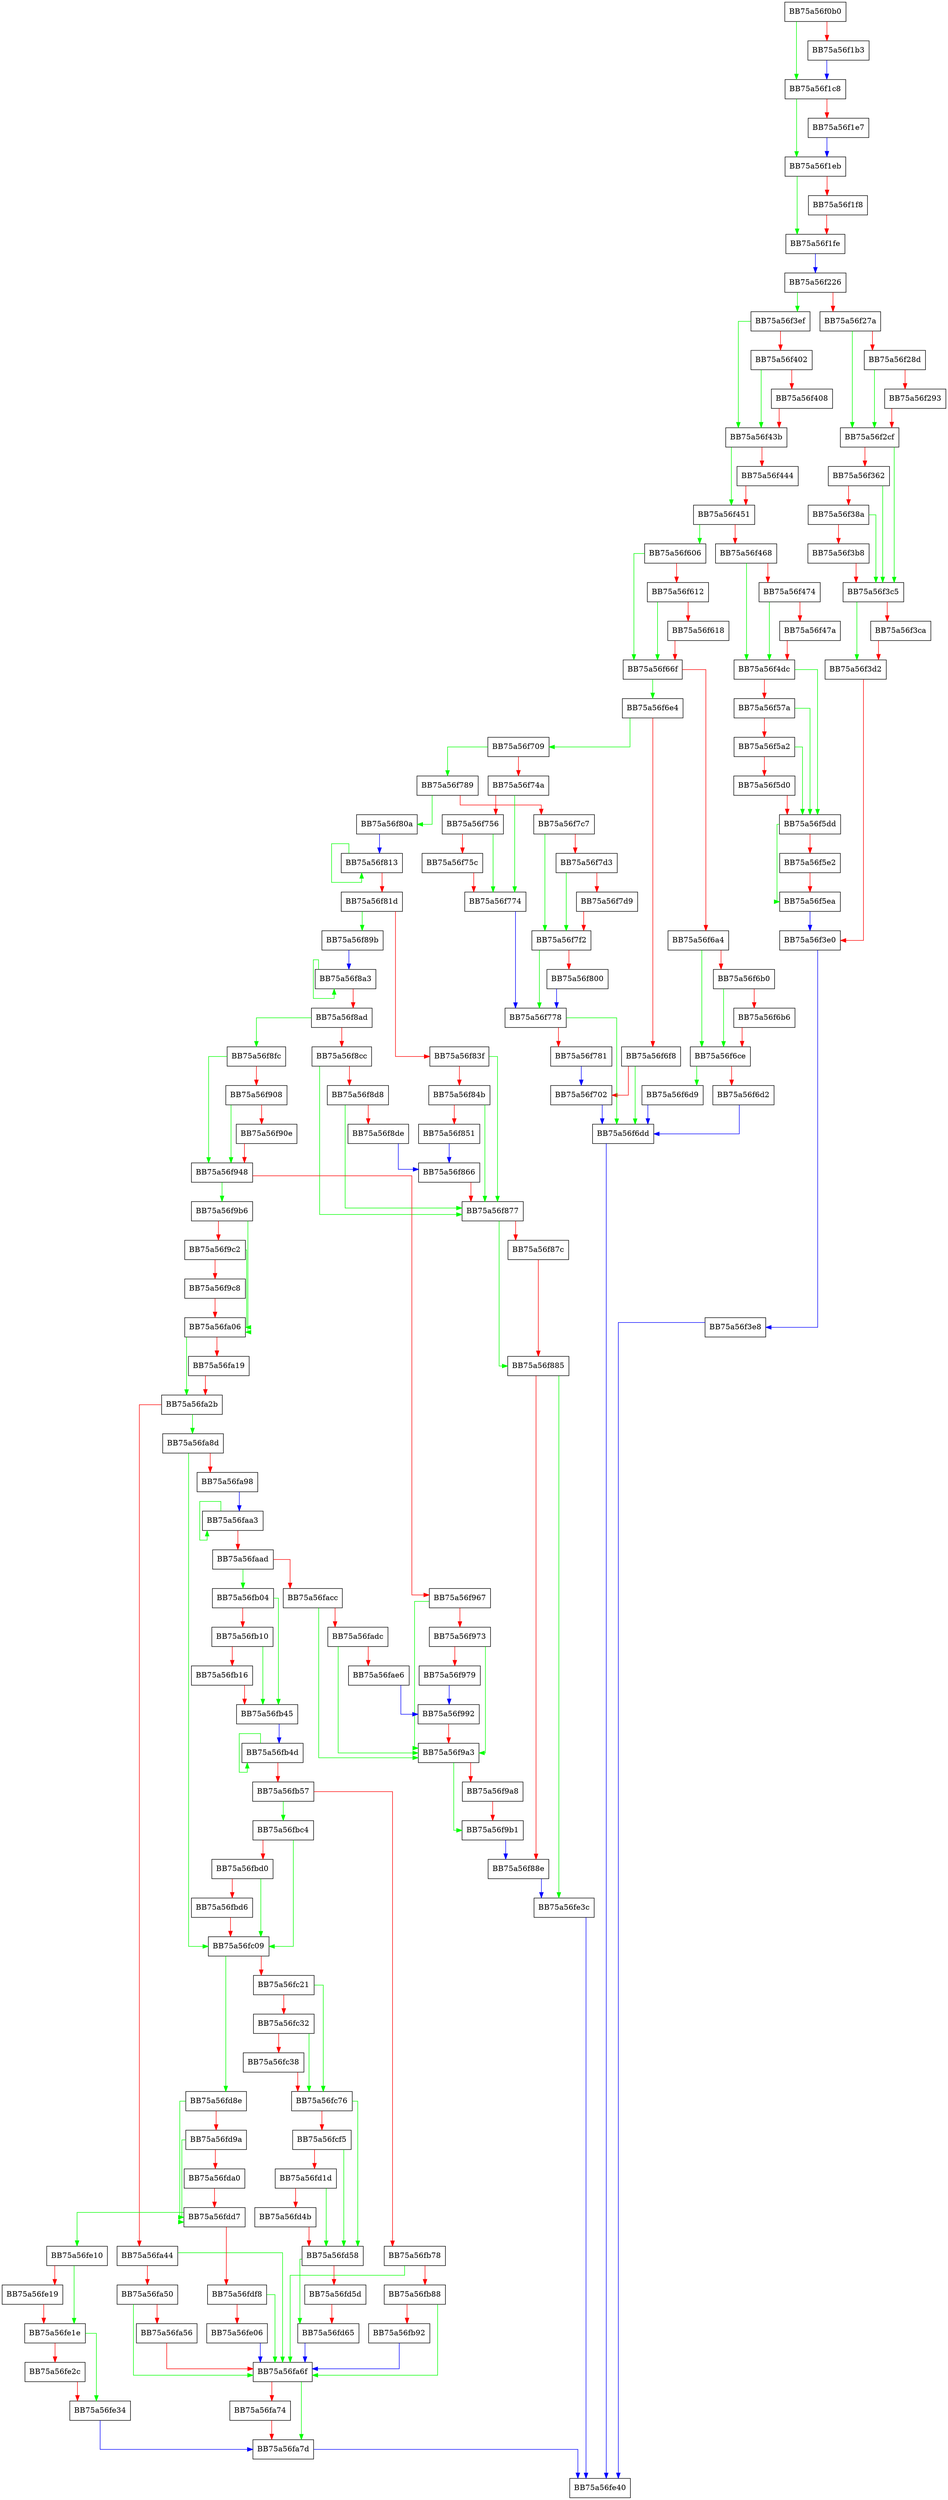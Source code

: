 digraph DoInstall {
  node [shape="box"];
  graph [splines=ortho];
  BB75a56f0b0 -> BB75a56f1c8 [color="green"];
  BB75a56f0b0 -> BB75a56f1b3 [color="red"];
  BB75a56f1b3 -> BB75a56f1c8 [color="blue"];
  BB75a56f1c8 -> BB75a56f1eb [color="green"];
  BB75a56f1c8 -> BB75a56f1e7 [color="red"];
  BB75a56f1e7 -> BB75a56f1eb [color="blue"];
  BB75a56f1eb -> BB75a56f1fe [color="green"];
  BB75a56f1eb -> BB75a56f1f8 [color="red"];
  BB75a56f1f8 -> BB75a56f1fe [color="red"];
  BB75a56f1fe -> BB75a56f226 [color="blue"];
  BB75a56f226 -> BB75a56f3ef [color="green"];
  BB75a56f226 -> BB75a56f27a [color="red"];
  BB75a56f27a -> BB75a56f2cf [color="green"];
  BB75a56f27a -> BB75a56f28d [color="red"];
  BB75a56f28d -> BB75a56f2cf [color="green"];
  BB75a56f28d -> BB75a56f293 [color="red"];
  BB75a56f293 -> BB75a56f2cf [color="red"];
  BB75a56f2cf -> BB75a56f3c5 [color="green"];
  BB75a56f2cf -> BB75a56f362 [color="red"];
  BB75a56f362 -> BB75a56f3c5 [color="green"];
  BB75a56f362 -> BB75a56f38a [color="red"];
  BB75a56f38a -> BB75a56f3c5 [color="green"];
  BB75a56f38a -> BB75a56f3b8 [color="red"];
  BB75a56f3b8 -> BB75a56f3c5 [color="red"];
  BB75a56f3c5 -> BB75a56f3d2 [color="green"];
  BB75a56f3c5 -> BB75a56f3ca [color="red"];
  BB75a56f3ca -> BB75a56f3d2 [color="red"];
  BB75a56f3d2 -> BB75a56f3e0 [color="red"];
  BB75a56f3e0 -> BB75a56f3e8 [color="blue"];
  BB75a56f3e8 -> BB75a56fe40 [color="blue"];
  BB75a56f3ef -> BB75a56f43b [color="green"];
  BB75a56f3ef -> BB75a56f402 [color="red"];
  BB75a56f402 -> BB75a56f43b [color="green"];
  BB75a56f402 -> BB75a56f408 [color="red"];
  BB75a56f408 -> BB75a56f43b [color="red"];
  BB75a56f43b -> BB75a56f451 [color="green"];
  BB75a56f43b -> BB75a56f444 [color="red"];
  BB75a56f444 -> BB75a56f451 [color="red"];
  BB75a56f451 -> BB75a56f606 [color="green"];
  BB75a56f451 -> BB75a56f468 [color="red"];
  BB75a56f468 -> BB75a56f4dc [color="green"];
  BB75a56f468 -> BB75a56f474 [color="red"];
  BB75a56f474 -> BB75a56f4dc [color="green"];
  BB75a56f474 -> BB75a56f47a [color="red"];
  BB75a56f47a -> BB75a56f4dc [color="red"];
  BB75a56f4dc -> BB75a56f5dd [color="green"];
  BB75a56f4dc -> BB75a56f57a [color="red"];
  BB75a56f57a -> BB75a56f5dd [color="green"];
  BB75a56f57a -> BB75a56f5a2 [color="red"];
  BB75a56f5a2 -> BB75a56f5dd [color="green"];
  BB75a56f5a2 -> BB75a56f5d0 [color="red"];
  BB75a56f5d0 -> BB75a56f5dd [color="red"];
  BB75a56f5dd -> BB75a56f5ea [color="green"];
  BB75a56f5dd -> BB75a56f5e2 [color="red"];
  BB75a56f5e2 -> BB75a56f5ea [color="red"];
  BB75a56f5ea -> BB75a56f3e0 [color="blue"];
  BB75a56f606 -> BB75a56f66f [color="green"];
  BB75a56f606 -> BB75a56f612 [color="red"];
  BB75a56f612 -> BB75a56f66f [color="green"];
  BB75a56f612 -> BB75a56f618 [color="red"];
  BB75a56f618 -> BB75a56f66f [color="red"];
  BB75a56f66f -> BB75a56f6e4 [color="green"];
  BB75a56f66f -> BB75a56f6a4 [color="red"];
  BB75a56f6a4 -> BB75a56f6ce [color="green"];
  BB75a56f6a4 -> BB75a56f6b0 [color="red"];
  BB75a56f6b0 -> BB75a56f6ce [color="green"];
  BB75a56f6b0 -> BB75a56f6b6 [color="red"];
  BB75a56f6b6 -> BB75a56f6ce [color="red"];
  BB75a56f6ce -> BB75a56f6d9 [color="green"];
  BB75a56f6ce -> BB75a56f6d2 [color="red"];
  BB75a56f6d2 -> BB75a56f6dd [color="blue"];
  BB75a56f6d9 -> BB75a56f6dd [color="blue"];
  BB75a56f6dd -> BB75a56fe40 [color="blue"];
  BB75a56f6e4 -> BB75a56f709 [color="green"];
  BB75a56f6e4 -> BB75a56f6f8 [color="red"];
  BB75a56f6f8 -> BB75a56f6dd [color="green"];
  BB75a56f6f8 -> BB75a56f702 [color="red"];
  BB75a56f702 -> BB75a56f6dd [color="blue"];
  BB75a56f709 -> BB75a56f789 [color="green"];
  BB75a56f709 -> BB75a56f74a [color="red"];
  BB75a56f74a -> BB75a56f774 [color="green"];
  BB75a56f74a -> BB75a56f756 [color="red"];
  BB75a56f756 -> BB75a56f774 [color="green"];
  BB75a56f756 -> BB75a56f75c [color="red"];
  BB75a56f75c -> BB75a56f774 [color="red"];
  BB75a56f774 -> BB75a56f778 [color="blue"];
  BB75a56f778 -> BB75a56f6dd [color="green"];
  BB75a56f778 -> BB75a56f781 [color="red"];
  BB75a56f781 -> BB75a56f702 [color="blue"];
  BB75a56f789 -> BB75a56f80a [color="green"];
  BB75a56f789 -> BB75a56f7c7 [color="red"];
  BB75a56f7c7 -> BB75a56f7f2 [color="green"];
  BB75a56f7c7 -> BB75a56f7d3 [color="red"];
  BB75a56f7d3 -> BB75a56f7f2 [color="green"];
  BB75a56f7d3 -> BB75a56f7d9 [color="red"];
  BB75a56f7d9 -> BB75a56f7f2 [color="red"];
  BB75a56f7f2 -> BB75a56f778 [color="green"];
  BB75a56f7f2 -> BB75a56f800 [color="red"];
  BB75a56f800 -> BB75a56f778 [color="blue"];
  BB75a56f80a -> BB75a56f813 [color="blue"];
  BB75a56f813 -> BB75a56f813 [color="green"];
  BB75a56f813 -> BB75a56f81d [color="red"];
  BB75a56f81d -> BB75a56f89b [color="green"];
  BB75a56f81d -> BB75a56f83f [color="red"];
  BB75a56f83f -> BB75a56f877 [color="green"];
  BB75a56f83f -> BB75a56f84b [color="red"];
  BB75a56f84b -> BB75a56f877 [color="green"];
  BB75a56f84b -> BB75a56f851 [color="red"];
  BB75a56f851 -> BB75a56f866 [color="blue"];
  BB75a56f866 -> BB75a56f877 [color="red"];
  BB75a56f877 -> BB75a56f885 [color="green"];
  BB75a56f877 -> BB75a56f87c [color="red"];
  BB75a56f87c -> BB75a56f885 [color="red"];
  BB75a56f885 -> BB75a56fe3c [color="green"];
  BB75a56f885 -> BB75a56f88e [color="red"];
  BB75a56f88e -> BB75a56fe3c [color="blue"];
  BB75a56f89b -> BB75a56f8a3 [color="blue"];
  BB75a56f8a3 -> BB75a56f8a3 [color="green"];
  BB75a56f8a3 -> BB75a56f8ad [color="red"];
  BB75a56f8ad -> BB75a56f8fc [color="green"];
  BB75a56f8ad -> BB75a56f8cc [color="red"];
  BB75a56f8cc -> BB75a56f877 [color="green"];
  BB75a56f8cc -> BB75a56f8d8 [color="red"];
  BB75a56f8d8 -> BB75a56f877 [color="green"];
  BB75a56f8d8 -> BB75a56f8de [color="red"];
  BB75a56f8de -> BB75a56f866 [color="blue"];
  BB75a56f8fc -> BB75a56f948 [color="green"];
  BB75a56f8fc -> BB75a56f908 [color="red"];
  BB75a56f908 -> BB75a56f948 [color="green"];
  BB75a56f908 -> BB75a56f90e [color="red"];
  BB75a56f90e -> BB75a56f948 [color="red"];
  BB75a56f948 -> BB75a56f9b6 [color="green"];
  BB75a56f948 -> BB75a56f967 [color="red"];
  BB75a56f967 -> BB75a56f9a3 [color="green"];
  BB75a56f967 -> BB75a56f973 [color="red"];
  BB75a56f973 -> BB75a56f9a3 [color="green"];
  BB75a56f973 -> BB75a56f979 [color="red"];
  BB75a56f979 -> BB75a56f992 [color="blue"];
  BB75a56f992 -> BB75a56f9a3 [color="red"];
  BB75a56f9a3 -> BB75a56f9b1 [color="green"];
  BB75a56f9a3 -> BB75a56f9a8 [color="red"];
  BB75a56f9a8 -> BB75a56f9b1 [color="red"];
  BB75a56f9b1 -> BB75a56f88e [color="blue"];
  BB75a56f9b6 -> BB75a56fa06 [color="green"];
  BB75a56f9b6 -> BB75a56f9c2 [color="red"];
  BB75a56f9c2 -> BB75a56fa06 [color="green"];
  BB75a56f9c2 -> BB75a56f9c8 [color="red"];
  BB75a56f9c8 -> BB75a56fa06 [color="red"];
  BB75a56fa06 -> BB75a56fa2b [color="green"];
  BB75a56fa06 -> BB75a56fa19 [color="red"];
  BB75a56fa19 -> BB75a56fa2b [color="red"];
  BB75a56fa2b -> BB75a56fa8d [color="green"];
  BB75a56fa2b -> BB75a56fa44 [color="red"];
  BB75a56fa44 -> BB75a56fa6f [color="green"];
  BB75a56fa44 -> BB75a56fa50 [color="red"];
  BB75a56fa50 -> BB75a56fa6f [color="green"];
  BB75a56fa50 -> BB75a56fa56 [color="red"];
  BB75a56fa56 -> BB75a56fa6f [color="red"];
  BB75a56fa6f -> BB75a56fa7d [color="green"];
  BB75a56fa6f -> BB75a56fa74 [color="red"];
  BB75a56fa74 -> BB75a56fa7d [color="red"];
  BB75a56fa7d -> BB75a56fe40 [color="blue"];
  BB75a56fa8d -> BB75a56fc09 [color="green"];
  BB75a56fa8d -> BB75a56fa98 [color="red"];
  BB75a56fa98 -> BB75a56faa3 [color="blue"];
  BB75a56faa3 -> BB75a56faa3 [color="green"];
  BB75a56faa3 -> BB75a56faad [color="red"];
  BB75a56faad -> BB75a56fb04 [color="green"];
  BB75a56faad -> BB75a56facc [color="red"];
  BB75a56facc -> BB75a56f9a3 [color="green"];
  BB75a56facc -> BB75a56fadc [color="red"];
  BB75a56fadc -> BB75a56f9a3 [color="green"];
  BB75a56fadc -> BB75a56fae6 [color="red"];
  BB75a56fae6 -> BB75a56f992 [color="blue"];
  BB75a56fb04 -> BB75a56fb45 [color="green"];
  BB75a56fb04 -> BB75a56fb10 [color="red"];
  BB75a56fb10 -> BB75a56fb45 [color="green"];
  BB75a56fb10 -> BB75a56fb16 [color="red"];
  BB75a56fb16 -> BB75a56fb45 [color="red"];
  BB75a56fb45 -> BB75a56fb4d [color="blue"];
  BB75a56fb4d -> BB75a56fb4d [color="green"];
  BB75a56fb4d -> BB75a56fb57 [color="red"];
  BB75a56fb57 -> BB75a56fbc4 [color="green"];
  BB75a56fb57 -> BB75a56fb78 [color="red"];
  BB75a56fb78 -> BB75a56fa6f [color="green"];
  BB75a56fb78 -> BB75a56fb88 [color="red"];
  BB75a56fb88 -> BB75a56fa6f [color="green"];
  BB75a56fb88 -> BB75a56fb92 [color="red"];
  BB75a56fb92 -> BB75a56fa6f [color="blue"];
  BB75a56fbc4 -> BB75a56fc09 [color="green"];
  BB75a56fbc4 -> BB75a56fbd0 [color="red"];
  BB75a56fbd0 -> BB75a56fc09 [color="green"];
  BB75a56fbd0 -> BB75a56fbd6 [color="red"];
  BB75a56fbd6 -> BB75a56fc09 [color="red"];
  BB75a56fc09 -> BB75a56fd8e [color="green"];
  BB75a56fc09 -> BB75a56fc21 [color="red"];
  BB75a56fc21 -> BB75a56fc76 [color="green"];
  BB75a56fc21 -> BB75a56fc32 [color="red"];
  BB75a56fc32 -> BB75a56fc76 [color="green"];
  BB75a56fc32 -> BB75a56fc38 [color="red"];
  BB75a56fc38 -> BB75a56fc76 [color="red"];
  BB75a56fc76 -> BB75a56fd58 [color="green"];
  BB75a56fc76 -> BB75a56fcf5 [color="red"];
  BB75a56fcf5 -> BB75a56fd58 [color="green"];
  BB75a56fcf5 -> BB75a56fd1d [color="red"];
  BB75a56fd1d -> BB75a56fd58 [color="green"];
  BB75a56fd1d -> BB75a56fd4b [color="red"];
  BB75a56fd4b -> BB75a56fd58 [color="red"];
  BB75a56fd58 -> BB75a56fd65 [color="green"];
  BB75a56fd58 -> BB75a56fd5d [color="red"];
  BB75a56fd5d -> BB75a56fd65 [color="red"];
  BB75a56fd65 -> BB75a56fa6f [color="blue"];
  BB75a56fd8e -> BB75a56fdd7 [color="green"];
  BB75a56fd8e -> BB75a56fd9a [color="red"];
  BB75a56fd9a -> BB75a56fdd7 [color="green"];
  BB75a56fd9a -> BB75a56fda0 [color="red"];
  BB75a56fda0 -> BB75a56fdd7 [color="red"];
  BB75a56fdd7 -> BB75a56fe10 [color="green"];
  BB75a56fdd7 -> BB75a56fdf8 [color="red"];
  BB75a56fdf8 -> BB75a56fa6f [color="green"];
  BB75a56fdf8 -> BB75a56fe06 [color="red"];
  BB75a56fe06 -> BB75a56fa6f [color="blue"];
  BB75a56fe10 -> BB75a56fe1e [color="green"];
  BB75a56fe10 -> BB75a56fe19 [color="red"];
  BB75a56fe19 -> BB75a56fe1e [color="red"];
  BB75a56fe1e -> BB75a56fe34 [color="green"];
  BB75a56fe1e -> BB75a56fe2c [color="red"];
  BB75a56fe2c -> BB75a56fe34 [color="red"];
  BB75a56fe34 -> BB75a56fa7d [color="blue"];
  BB75a56fe3c -> BB75a56fe40 [color="blue"];
}